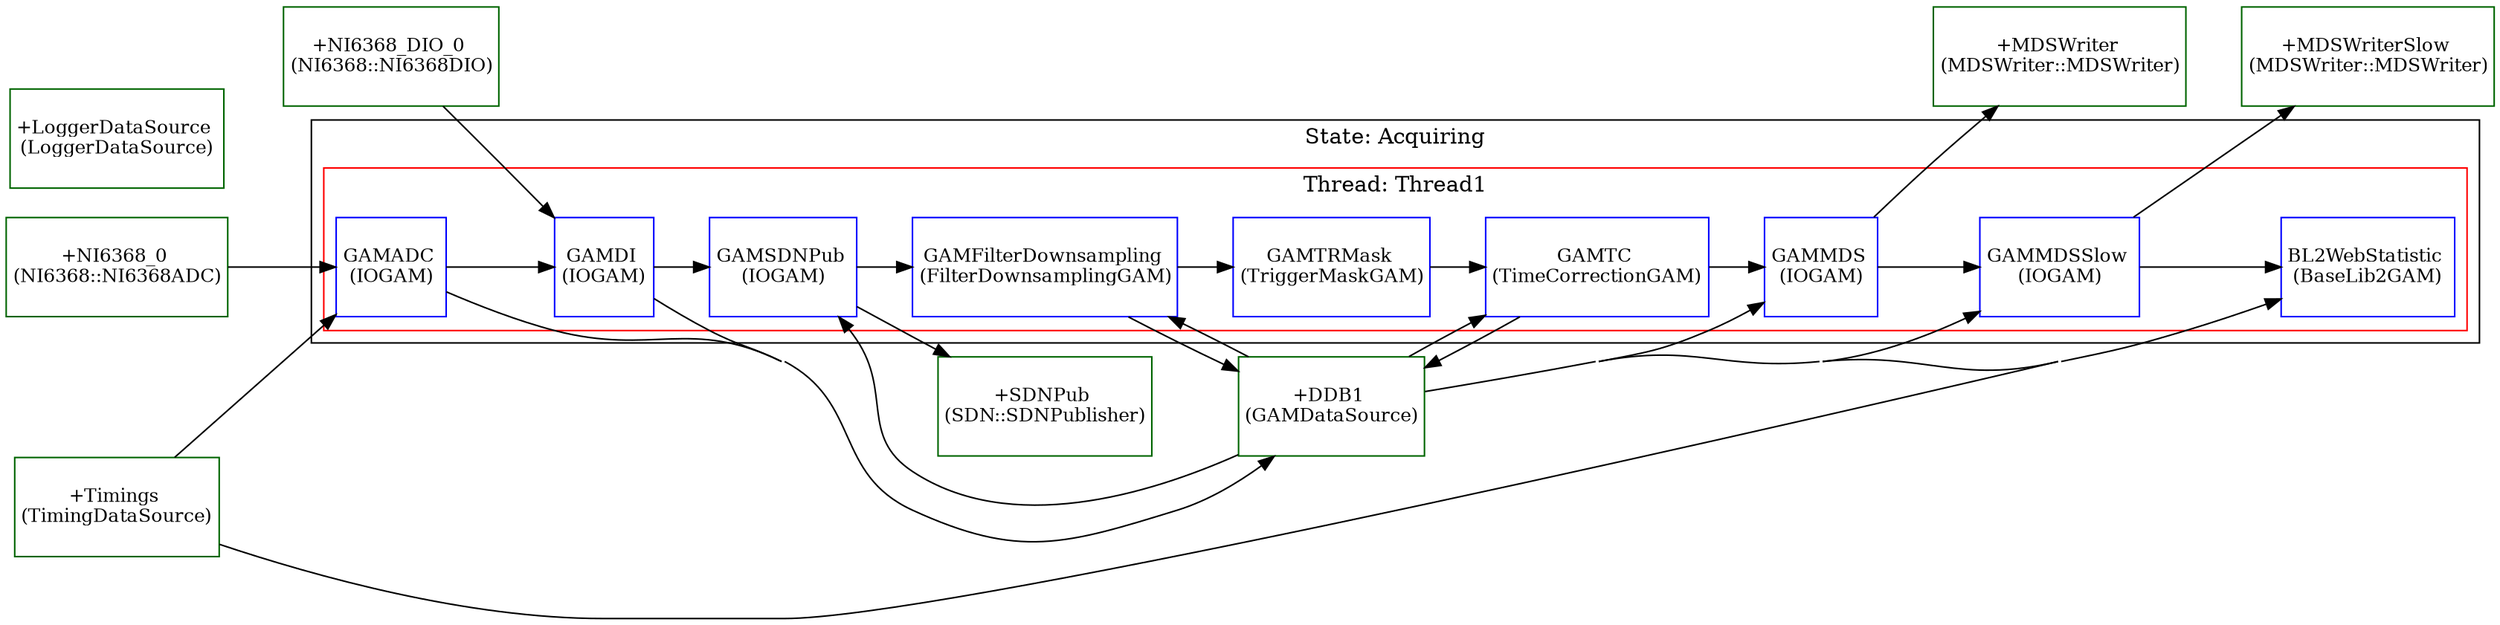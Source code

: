digraph G {
rankdir=LR
concentrate=true
"Acquiring.Thread1.GAMADC" [margin=0, shape=record, style=filled, fillcolor=white, color=blue,label=<<TABLE border="0" cellborder="0"><TR><TD width="60" height="60"><font point-size="12">GAMADC <BR/>(IOGAM)</font></TD></TR></TABLE>>]
"Acquiring.Thread1.GAMDI" [margin=0, shape=record, style=filled, fillcolor=white, color=blue,label=<<TABLE border="0" cellborder="0"><TR><TD width="60" height="60"><font point-size="12">GAMDI <BR/>(IOGAM)</font></TD></TR></TABLE>>]
"Acquiring.Thread1.GAMSDNPub" [margin=0, shape=record, style=filled, fillcolor=white, color=blue,label=<<TABLE border="0" cellborder="0"><TR><TD width="60" height="60"><font point-size="12">GAMSDNPub <BR/>(IOGAM)</font></TD></TR></TABLE>>]
"Acquiring.Thread1.GAMFilterDownsampling" [margin=0, shape=record, style=filled, fillcolor=white, color=blue,label=<<TABLE border="0" cellborder="0"><TR><TD width="60" height="60"><font point-size="12">GAMFilterDownsampling <BR/>(FilterDownsamplingGAM)</font></TD></TR></TABLE>>]
"Acquiring.Thread1.GAMTRMask" [margin=0, shape=record, style=filled, fillcolor=white, color=blue,label=<<TABLE border="0" cellborder="0"><TR><TD width="60" height="60"><font point-size="12">GAMTRMask <BR/>(TriggerMaskGAM)</font></TD></TR></TABLE>>]
"Acquiring.Thread1.GAMTC" [margin=0, shape=record, style=filled, fillcolor=white, color=blue,label=<<TABLE border="0" cellborder="0"><TR><TD width="60" height="60"><font point-size="12">GAMTC <BR/>(TimeCorrectionGAM)</font></TD></TR></TABLE>>]
"Acquiring.Thread1.GAMMDS" [margin=0, shape=record, style=filled, fillcolor=white, color=blue,label=<<TABLE border="0" cellborder="0"><TR><TD width="60" height="60"><font point-size="12">GAMMDS <BR/>(IOGAM)</font></TD></TR></TABLE>>]
"Acquiring.Thread1.GAMMDSSlow" [margin=0, shape=record, style=filled, fillcolor=white, color=blue,label=<<TABLE border="0" cellborder="0"><TR><TD width="60" height="60"><font point-size="12">GAMMDSSlow <BR/>(IOGAM)</font></TD></TR></TABLE>>]
"Acquiring.Thread1.BL2WebStatistic" [margin=0, shape=record, style=filled, fillcolor=white, color=blue,label=<<TABLE border="0" cellborder="0"><TR><TD width="60" height="60"><font point-size="12">BL2WebStatistic <BR/>(BaseLib2GAM)</font></TD></TR></TABLE>>]
subgraph cluster_Acquiring {
label = "State: Acquiring"
subgraph cluster_Acquiring_Thread1 {
label = "Thread: Thread1"
color= "red"
"Acquiring.Thread1.GAMADC"->"Acquiring.Thread1.GAMDI"->"Acquiring.Thread1.GAMSDNPub"->"Acquiring.Thread1.GAMFilterDownsampling"->"Acquiring.Thread1.GAMTRMask"->"Acquiring.Thread1.GAMTC"->"Acquiring.Thread1.GAMMDS"->"Acquiring.Thread1.GAMMDSSlow"->"Acquiring.Thread1.BL2WebStatistic"
}
}
"+DDB1" [margin=0, shape=record, style=filled, fillcolor=white, color=darkgreen,label=<<TABLE border="0" cellborder="0"><TR><TD width="60" height="60"><font point-size="12">+DDB1 <BR/>(GAMDataSource)</font></TD></TR></TABLE>>]
"+LoggerDataSource" [margin=0, shape=record, style=filled, fillcolor=white, color=darkgreen,label=<<TABLE border="0" cellborder="0"><TR><TD width="60" height="60"><font point-size="12">+LoggerDataSource <BR/>(LoggerDataSource)</font></TD></TR></TABLE>>]
"+Timings" [margin=0, shape=record, style=filled, fillcolor=white, color=darkgreen,label=<<TABLE border="0" cellborder="0"><TR><TD width="60" height="60"><font point-size="12">+Timings <BR/>(TimingDataSource)</font></TD></TR></TABLE>>]
"+NI6368_0" [margin=0, shape=record, style=filled, fillcolor=white, color=darkgreen,label=<<TABLE border="0" cellborder="0"><TR><TD width="60" height="60"><font point-size="12">+NI6368_0 <BR/>(NI6368::NI6368ADC)</font></TD></TR></TABLE>>]
"+NI6368_DIO_0" [margin=0, shape=record, style=filled, fillcolor=white, color=darkgreen,label=<<TABLE border="0" cellborder="0"><TR><TD width="60" height="60"><font point-size="12">+NI6368_DIO_0 <BR/>(NI6368::NI6368DIO)</font></TD></TR></TABLE>>]
"+MDSWriter" [margin=0, shape=record, style=filled, fillcolor=white, color=darkgreen,label=<<TABLE border="0" cellborder="0"><TR><TD width="60" height="60"><font point-size="12">+MDSWriter <BR/>(MDSWriter::MDSWriter)</font></TD></TR></TABLE>>]
"+MDSWriterSlow" [margin=0, shape=record, style=filled, fillcolor=white, color=darkgreen,label=<<TABLE border="0" cellborder="0"><TR><TD width="60" height="60"><font point-size="12">+MDSWriterSlow <BR/>(MDSWriter::MDSWriter)</font></TD></TR></TABLE>>]
"+SDNPub" [margin=0, shape=record, style=filled, fillcolor=white, color=darkgreen,label=<<TABLE border="0" cellborder="0"><TR><TD width="60" height="60"><font point-size="12">+SDNPub <BR/>(SDN::SDNPublisher)</font></TD></TR></TABLE>>]
"+NI6368_0"->"Acquiring.Thread1.GAMADC"
"+Timings"->"Acquiring.Thread1.GAMADC"
"Acquiring.Thread1.GAMADC"->"+DDB1"
"+NI6368_DIO_0"->"Acquiring.Thread1.GAMDI"
"Acquiring.Thread1.GAMDI"->"+DDB1"
"+DDB1"->"Acquiring.Thread1.GAMSDNPub"
"Acquiring.Thread1.GAMSDNPub"->"+SDNPub"
"+DDB1"->"Acquiring.Thread1.GAMFilterDownsampling"
"Acquiring.Thread1.GAMFilterDownsampling"->"+DDB1"
"+DDB1"->"Acquiring.Thread1.GAMTRMask"
"Acquiring.Thread1.GAMTRMask"->"+DDB1"
"+DDB1"->"Acquiring.Thread1.GAMTC"
"Acquiring.Thread1.GAMTC"->"+DDB1"
"+DDB1"->"Acquiring.Thread1.GAMMDS"
"Acquiring.Thread1.GAMMDS"->"+MDSWriter"
"+DDB1"->"Acquiring.Thread1.GAMMDSSlow"
"Acquiring.Thread1.GAMMDSSlow"->"+MDSWriterSlow"
"+DDB1"->"Acquiring.Thread1.BL2WebStatistic"
"+Timings"->"Acquiring.Thread1.BL2WebStatistic"
}

